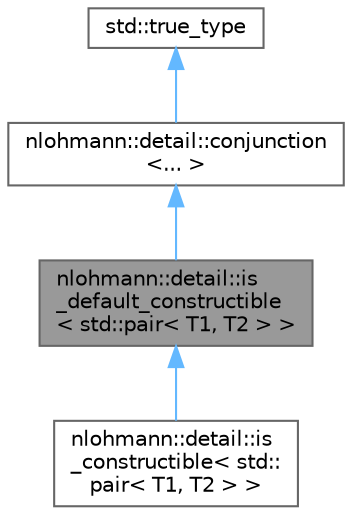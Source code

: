 digraph "nlohmann::detail::is_default_constructible&lt; std::pair&lt; T1, T2 &gt; &gt;"
{
 // LATEX_PDF_SIZE
  bgcolor="transparent";
  edge [fontname=Helvetica,fontsize=10,labelfontname=Helvetica,labelfontsize=10];
  node [fontname=Helvetica,fontsize=10,shape=box,height=0.2,width=0.4];
  Node1 [id="Node000001",label="nlohmann::detail::is\l_default_constructible\l\< std::pair\< T1, T2 \> \>",height=0.2,width=0.4,color="gray40", fillcolor="grey60", style="filled", fontcolor="black",tooltip=" "];
  Node2 -> Node1 [id="edge1_Node000001_Node000002",dir="back",color="steelblue1",style="solid",tooltip=" "];
  Node2 [id="Node000002",label="nlohmann::detail::conjunction\l\<... \>",height=0.2,width=0.4,color="gray40", fillcolor="white", style="filled",URL="$structnlohmann_1_1detail_1_1conjunction.html",tooltip=" "];
  Node3 -> Node2 [id="edge2_Node000002_Node000003",dir="back",color="steelblue1",style="solid",tooltip=" "];
  Node3 [id="Node000003",label="std::true_type",height=0.2,width=0.4,color="gray40", fillcolor="white", style="filled",tooltip=" "];
  Node1 -> Node4 [id="edge3_Node000001_Node000004",dir="back",color="steelblue1",style="solid",tooltip=" "];
  Node4 [id="Node000004",label="nlohmann::detail::is\l_constructible\< std::\lpair\< T1, T2 \> \>",height=0.2,width=0.4,color="gray40", fillcolor="white", style="filled",URL="$structnlohmann_1_1detail_1_1is__constructible_3_01std_1_1pair_3_01_t1_00_01_t2_01_4_01_4.html",tooltip=" "];
}
